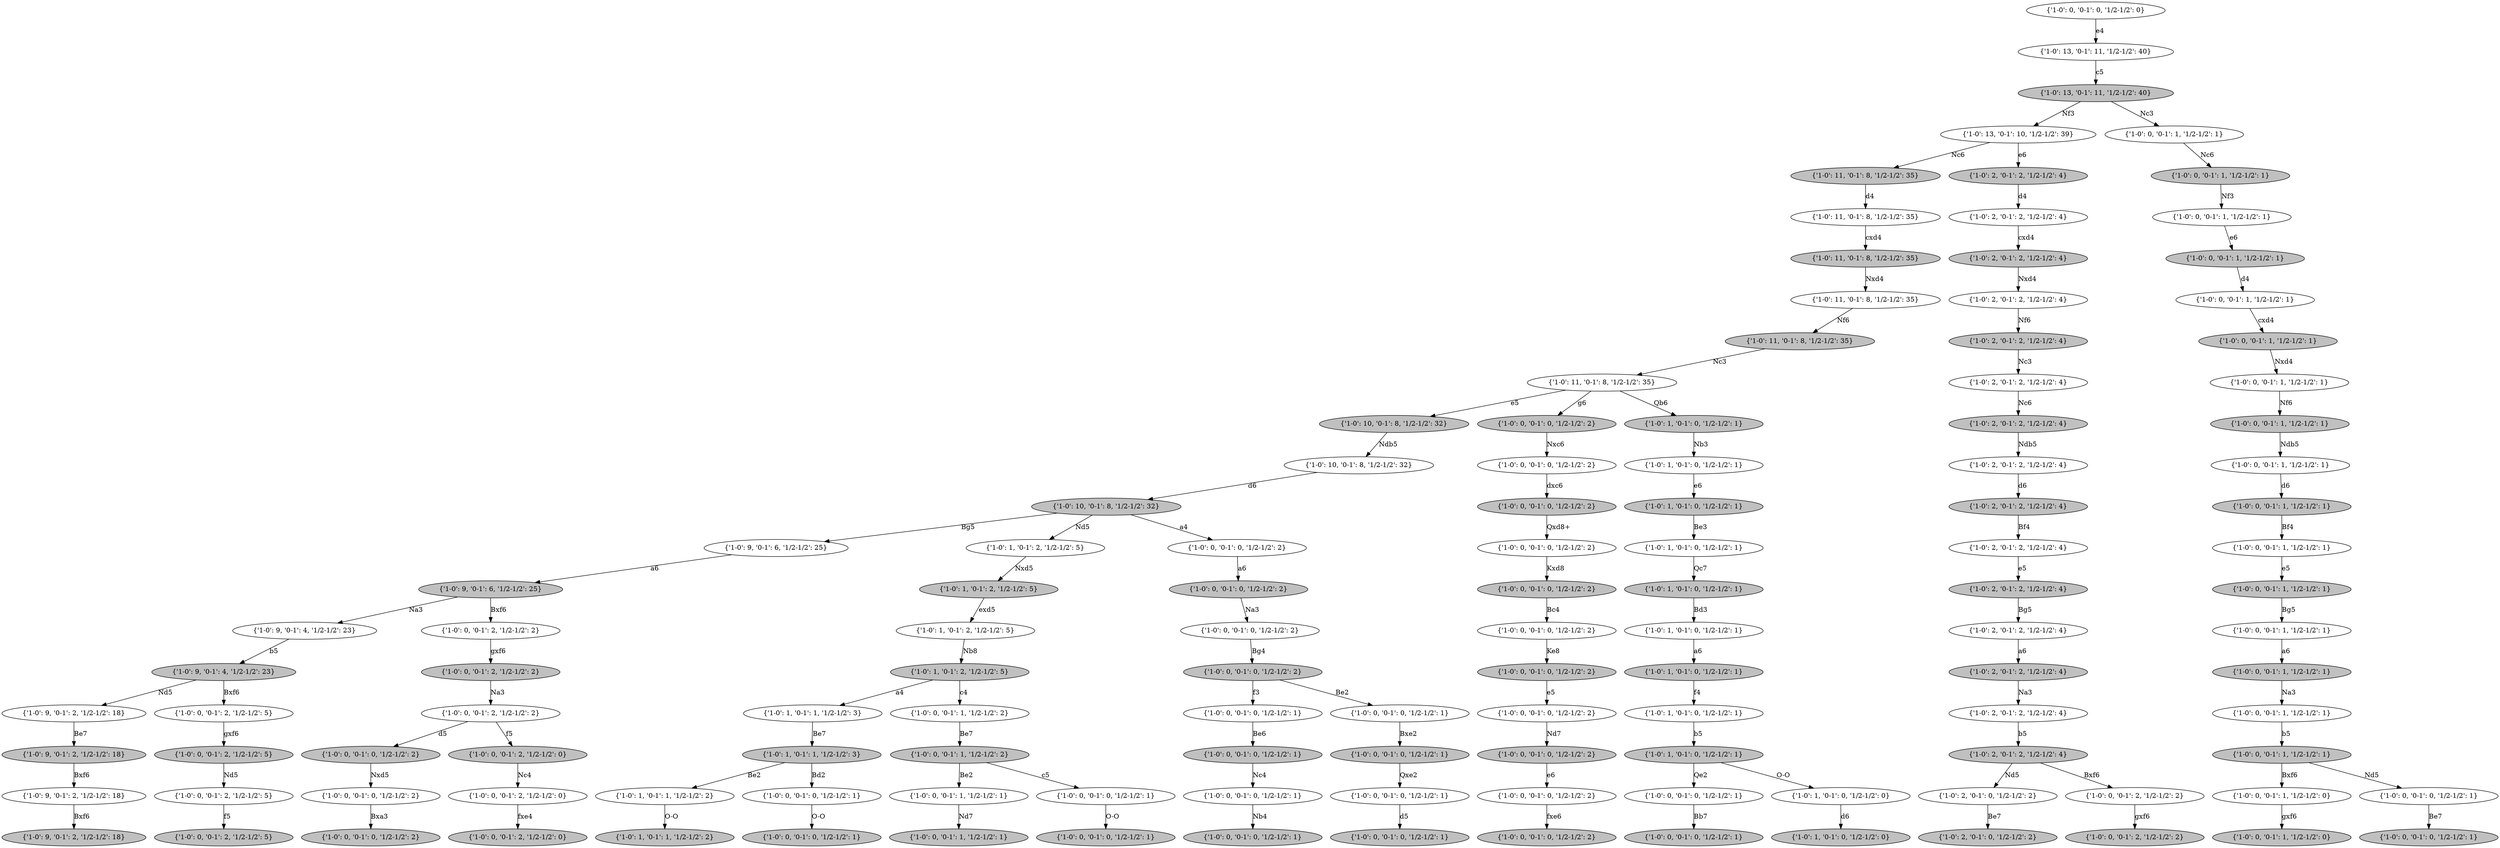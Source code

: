 digraph G {
2579537051360 [label="{'1-0': 0, '0-1': 0, '1/2-1/2': 0}" fillcolor="white", style="filled"] 
2579537051360 -> 2579537051552 [label="e4"]
2579537051552 [label="{'1-0': 13, '0-1': 11, '1/2-1/2': 40}" fillcolor="white", style="filled"] 
2579537051552 -> 2579537051600 [label="c5"]
2579537051600 [label="{'1-0': 13, '0-1': 11, '1/2-1/2': 40}" fillcolor="grey", style="filled"] 
2579537051600 -> 2579537051408 [label="Nf3"]
2579537051408 [label="{'1-0': 13, '0-1': 10, '1/2-1/2': 39}" fillcolor="white", style="filled"] 
2579537051408 -> 2579537199168 [label="Nc6"]
2579537199168 [label="{'1-0': 11, '0-1': 8, '1/2-1/2': 35}" fillcolor="grey", style="filled"] 
2579537199168 -> 2579537199216 [label="d4"]
2579537199216 [label="{'1-0': 11, '0-1': 8, '1/2-1/2': 35}" fillcolor="white", style="filled"] 
2579537199216 -> 2579537199264 [label="cxd4"]
2579537199264 [label="{'1-0': 11, '0-1': 8, '1/2-1/2': 35}" fillcolor="grey", style="filled"] 
2579537199264 -> 2579537199312 [label="Nxd4"]
2579537199312 [label="{'1-0': 11, '0-1': 8, '1/2-1/2': 35}" fillcolor="white", style="filled"] 
2579537199312 -> 2579537199360 [label="Nf6"]
2579537199360 [label="{'1-0': 11, '0-1': 8, '1/2-1/2': 35}" fillcolor="grey", style="filled"] 
2579537199360 -> 2579537199408 [label="Nc3"]
2579537199408 [label="{'1-0': 11, '0-1': 8, '1/2-1/2': 35}" fillcolor="white", style="filled"] 
2579537199408 -> 2579537199456 [label="e5"]
2579537199456 [label="{'1-0': 10, '0-1': 8, '1/2-1/2': 32}" fillcolor="grey", style="filled"] 
2579537199456 -> 2579537199504 [label="Ndb5"]
2579537199504 [label="{'1-0': 10, '0-1': 8, '1/2-1/2': 32}" fillcolor="white", style="filled"] 
2579537199504 -> 2579537199552 [label="d6"]
2579537199552 [label="{'1-0': 10, '0-1': 8, '1/2-1/2': 32}" fillcolor="grey", style="filled"] 
2579537199552 -> 2579537199600 [label="Bg5"]
2579537199600 [label="{'1-0': 9, '0-1': 6, '1/2-1/2': 25}" fillcolor="white", style="filled"] 
2579537199600 -> 2579537199648 [label="a6"]
2579537199648 [label="{'1-0': 9, '0-1': 6, '1/2-1/2': 25}" fillcolor="grey", style="filled"] 
2579537199648 -> 2579537199696 [label="Na3"]
2579537199696 [label="{'1-0': 9, '0-1': 4, '1/2-1/2': 23}" fillcolor="white", style="filled"] 
2579537199696 -> 2579537199744 [label="b5"]
2579537199744 [label="{'1-0': 9, '0-1': 4, '1/2-1/2': 23}" fillcolor="grey", style="filled"] 
2579537199744 -> 2579537199792 [label="Nd5"]
2579537199792 [label="{'1-0': 9, '0-1': 2, '1/2-1/2': 18}" fillcolor="white", style="filled"] 
2579537199792 -> 2579537199840 [label="Be7"]
2579537199840 [label="{'1-0': 9, '0-1': 2, '1/2-1/2': 18}" fillcolor="grey", style="filled"] 
2579537199840 -> 2579537199888 [label="Bxf6"]
2579537199888 [label="{'1-0': 9, '0-1': 2, '1/2-1/2': 18}" fillcolor="white", style="filled"] 
2579537199888 -> 2579537199936 [label="Bxf6"]
2579537199936 [label="{'1-0': 9, '0-1': 2, '1/2-1/2': 18}" fillcolor="grey", style="filled"] 
2579537199744 [label="{'1-0': 9, '0-1': 4, '1/2-1/2': 23}" fillcolor="grey", style="filled"] 
2579537199744 -> 2579537203200 [label="Bxf6"]
2579537203200 [label="{'1-0': 0, '0-1': 2, '1/2-1/2': 5}" fillcolor="white", style="filled"] 
2579537203200 -> 2579537203248 [label="gxf6"]
2579537203248 [label="{'1-0': 0, '0-1': 2, '1/2-1/2': 5}" fillcolor="grey", style="filled"] 
2579537203248 -> 2579537203296 [label="Nd5"]
2579537203296 [label="{'1-0': 0, '0-1': 2, '1/2-1/2': 5}" fillcolor="white", style="filled"] 
2579537203296 -> 2579537203344 [label="f5"]
2579537203344 [label="{'1-0': 0, '0-1': 2, '1/2-1/2': 5}" fillcolor="grey", style="filled"] 
2579537199648 [label="{'1-0': 9, '0-1': 6, '1/2-1/2': 25}" fillcolor="grey", style="filled"] 
2579537199648 -> 2579537213376 [label="Bxf6"]
2579537213376 [label="{'1-0': 0, '0-1': 2, '1/2-1/2': 2}" fillcolor="white", style="filled"] 
2579537213376 -> 2579537213424 [label="gxf6"]
2579537213424 [label="{'1-0': 0, '0-1': 2, '1/2-1/2': 2}" fillcolor="grey", style="filled"] 
2579537213424 -> 2579537213472 [label="Na3"]
2579537213472 [label="{'1-0': 0, '0-1': 2, '1/2-1/2': 2}" fillcolor="white", style="filled"] 
2579537213472 -> 2579537213520 [label="d5"]
2579537213520 [label="{'1-0': 0, '0-1': 0, '1/2-1/2': 2}" fillcolor="grey", style="filled"] 
2579537213520 -> 2579537213568 [label="Nxd5"]
2579537213568 [label="{'1-0': 0, '0-1': 0, '1/2-1/2': 2}" fillcolor="white", style="filled"] 
2579537213568 -> 2579537213616 [label="Bxa3"]
2579537213616 [label="{'1-0': 0, '0-1': 0, '1/2-1/2': 2}" fillcolor="grey", style="filled"] 
2579537213472 [label="{'1-0': 0, '0-1': 2, '1/2-1/2': 2}" fillcolor="white", style="filled"] 
2579537213472 -> 2579537381408 [label="f5"]
2579537381408 [label="{'1-0': 0, '0-1': 2, '1/2-1/2': 0}" fillcolor="grey", style="filled"] 
2579537381408 -> 2579537381456 [label="Nc4"]
2579537381456 [label="{'1-0': 0, '0-1': 2, '1/2-1/2': 0}" fillcolor="white", style="filled"] 
2579537381456 -> 2579537381504 [label="fxe4"]
2579537381504 [label="{'1-0': 0, '0-1': 2, '1/2-1/2': 0}" fillcolor="grey", style="filled"] 
2579537199552 [label="{'1-0': 10, '0-1': 8, '1/2-1/2': 32}" fillcolor="grey", style="filled"] 
2579537199552 -> 2579537207664 [label="Nd5"]
2579537207664 [label="{'1-0': 1, '0-1': 2, '1/2-1/2': 5}" fillcolor="white", style="filled"] 
2579537207664 -> 2579537207712 [label="Nxd5"]
2579537207712 [label="{'1-0': 1, '0-1': 2, '1/2-1/2': 5}" fillcolor="grey", style="filled"] 
2579537207712 -> 2579537207760 [label="exd5"]
2579537207760 [label="{'1-0': 1, '0-1': 2, '1/2-1/2': 5}" fillcolor="white", style="filled"] 
2579537207760 -> 2579537207808 [label="Nb8"]
2579537207808 [label="{'1-0': 1, '0-1': 2, '1/2-1/2': 5}" fillcolor="grey", style="filled"] 
2579537207808 -> 2579537207856 [label="a4"]
2579537207856 [label="{'1-0': 1, '0-1': 1, '1/2-1/2': 3}" fillcolor="white", style="filled"] 
2579537207856 -> 2579537207904 [label="Be7"]
2579537207904 [label="{'1-0': 1, '0-1': 1, '1/2-1/2': 3}" fillcolor="grey", style="filled"] 
2579537207904 -> 2579537207952 [label="Be2"]
2579537207952 [label="{'1-0': 1, '0-1': 1, '1/2-1/2': 2}" fillcolor="white", style="filled"] 
2579537207952 -> 2579537208000 [label="O-O"]
2579537208000 [label="{'1-0': 1, '0-1': 1, '1/2-1/2': 2}" fillcolor="grey", style="filled"] 
2579537207904 [label="{'1-0': 1, '0-1': 1, '1/2-1/2': 3}" fillcolor="grey", style="filled"] 
2579537207904 -> 2579538126368 [label="Bd2"]
2579538126368 [label="{'1-0': 0, '0-1': 0, '1/2-1/2': 1}" fillcolor="white", style="filled"] 
2579538126368 -> 2579538126416 [label="O-O"]
2579538126416 [label="{'1-0': 0, '0-1': 0, '1/2-1/2': 1}" fillcolor="grey", style="filled"] 
2579537207808 [label="{'1-0': 1, '0-1': 2, '1/2-1/2': 5}" fillcolor="grey", style="filled"] 
2579537207808 -> 2579537211408 [label="c4"]
2579537211408 [label="{'1-0': 0, '0-1': 1, '1/2-1/2': 2}" fillcolor="white", style="filled"] 
2579537211408 -> 2579537211456 [label="Be7"]
2579537211456 [label="{'1-0': 0, '0-1': 1, '1/2-1/2': 2}" fillcolor="grey", style="filled"] 
2579537211456 -> 2579537211504 [label="Be2"]
2579537211504 [label="{'1-0': 0, '0-1': 1, '1/2-1/2': 1}" fillcolor="white", style="filled"] 
2579537211504 -> 2579537211552 [label="Nd7"]
2579537211552 [label="{'1-0': 0, '0-1': 1, '1/2-1/2': 1}" fillcolor="grey", style="filled"] 
2579537211456 [label="{'1-0': 0, '0-1': 1, '1/2-1/2': 2}" fillcolor="grey", style="filled"] 
2579537211456 -> 2579537922848 [label="c5"]
2579537922848 [label="{'1-0': 0, '0-1': 0, '1/2-1/2': 1}" fillcolor="white", style="filled"] 
2579537922848 -> 2579537922896 [label="O-O"]
2579537922896 [label="{'1-0': 0, '0-1': 0, '1/2-1/2': 1}" fillcolor="grey", style="filled"] 
2579537199552 [label="{'1-0': 10, '0-1': 8, '1/2-1/2': 32}" fillcolor="grey", style="filled"] 
2579537199552 -> 2579539543136 [label="a4"]
2579539543136 [label="{'1-0': 0, '0-1': 0, '1/2-1/2': 2}" fillcolor="white", style="filled"] 
2579539543136 -> 2579539543184 [label="a6"]
2579539543184 [label="{'1-0': 0, '0-1': 0, '1/2-1/2': 2}" fillcolor="grey", style="filled"] 
2579539543184 -> 2579539543232 [label="Na3"]
2579539543232 [label="{'1-0': 0, '0-1': 0, '1/2-1/2': 2}" fillcolor="white", style="filled"] 
2579539543232 -> 2579539543280 [label="Bg4"]
2579539543280 [label="{'1-0': 0, '0-1': 0, '1/2-1/2': 2}" fillcolor="grey", style="filled"] 
2579539543280 -> 2579539543328 [label="f3"]
2579539543328 [label="{'1-0': 0, '0-1': 0, '1/2-1/2': 1}" fillcolor="white", style="filled"] 
2579539543328 -> 2579539543376 [label="Be6"]
2579539543376 [label="{'1-0': 0, '0-1': 0, '1/2-1/2': 1}" fillcolor="grey", style="filled"] 
2579539543376 -> 2579539543424 [label="Nc4"]
2579539543424 [label="{'1-0': 0, '0-1': 0, '1/2-1/2': 1}" fillcolor="white", style="filled"] 
2579539543424 -> 2579539543472 [label="Nb4"]
2579539543472 [label="{'1-0': 0, '0-1': 0, '1/2-1/2': 1}" fillcolor="grey", style="filled"] 
2579539543280 [label="{'1-0': 0, '0-1': 0, '1/2-1/2': 2}" fillcolor="grey", style="filled"] 
2579539543280 -> 2579539549328 [label="Be2"]
2579539549328 [label="{'1-0': 0, '0-1': 0, '1/2-1/2': 1}" fillcolor="white", style="filled"] 
2579539549328 -> 2579539549376 [label="Bxe2"]
2579539549376 [label="{'1-0': 0, '0-1': 0, '1/2-1/2': 1}" fillcolor="grey", style="filled"] 
2579539549376 -> 2579539549424 [label="Qxe2"]
2579539549424 [label="{'1-0': 0, '0-1': 0, '1/2-1/2': 1}" fillcolor="white", style="filled"] 
2579539549424 -> 2579539549472 [label="d5"]
2579539549472 [label="{'1-0': 0, '0-1': 0, '1/2-1/2': 1}" fillcolor="grey", style="filled"] 
2579537199408 [label="{'1-0': 11, '0-1': 8, '1/2-1/2': 35}" fillcolor="white", style="filled"] 
2579537199408 -> 2579539194688 [label="g6"]
2579539194688 [label="{'1-0': 0, '0-1': 0, '1/2-1/2': 2}" fillcolor="grey", style="filled"] 
2579539194688 -> 2579539194736 [label="Nxc6"]
2579539194736 [label="{'1-0': 0, '0-1': 0, '1/2-1/2': 2}" fillcolor="white", style="filled"] 
2579539194736 -> 2579539194784 [label="dxc6"]
2579539194784 [label="{'1-0': 0, '0-1': 0, '1/2-1/2': 2}" fillcolor="grey", style="filled"] 
2579539194784 -> 2579539194832 [label="Qxd8+"]
2579539194832 [label="{'1-0': 0, '0-1': 0, '1/2-1/2': 2}" fillcolor="white", style="filled"] 
2579539194832 -> 2579539194880 [label="Kxd8"]
2579539194880 [label="{'1-0': 0, '0-1': 0, '1/2-1/2': 2}" fillcolor="grey", style="filled"] 
2579539194880 -> 2579539194928 [label="Bc4"]
2579539194928 [label="{'1-0': 0, '0-1': 0, '1/2-1/2': 2}" fillcolor="white", style="filled"] 
2579539194928 -> 2579539194976 [label="Ke8"]
2579539194976 [label="{'1-0': 0, '0-1': 0, '1/2-1/2': 2}" fillcolor="grey", style="filled"] 
2579539194976 -> 2579539195024 [label="e5"]
2579539195024 [label="{'1-0': 0, '0-1': 0, '1/2-1/2': 2}" fillcolor="white", style="filled"] 
2579539195024 -> 2579539195072 [label="Nd7"]
2579539195072 [label="{'1-0': 0, '0-1': 0, '1/2-1/2': 2}" fillcolor="grey", style="filled"] 
2579539195072 -> 2579539195120 [label="e6"]
2579539195120 [label="{'1-0': 0, '0-1': 0, '1/2-1/2': 2}" fillcolor="white", style="filled"] 
2579539195120 -> 2579539195168 [label="fxe6"]
2579539195168 [label="{'1-0': 0, '0-1': 0, '1/2-1/2': 2}" fillcolor="grey", style="filled"] 
2579537199408 [label="{'1-0': 11, '0-1': 8, '1/2-1/2': 35}" fillcolor="white", style="filled"] 
2579537199408 -> 2579539725424 [label="Qb6"]
2579539725424 [label="{'1-0': 1, '0-1': 0, '1/2-1/2': 1}" fillcolor="grey", style="filled"] 
2579539725424 -> 2579539725472 [label="Nb3"]
2579539725472 [label="{'1-0': 1, '0-1': 0, '1/2-1/2': 1}" fillcolor="white", style="filled"] 
2579539725472 -> 2579539725520 [label="e6"]
2579539725520 [label="{'1-0': 1, '0-1': 0, '1/2-1/2': 1}" fillcolor="grey", style="filled"] 
2579539725520 -> 2579539725568 [label="Be3"]
2579539725568 [label="{'1-0': 1, '0-1': 0, '1/2-1/2': 1}" fillcolor="white", style="filled"] 
2579539725568 -> 2579539725616 [label="Qc7"]
2579539725616 [label="{'1-0': 1, '0-1': 0, '1/2-1/2': 1}" fillcolor="grey", style="filled"] 
2579539725616 -> 2579539725664 [label="Bd3"]
2579539725664 [label="{'1-0': 1, '0-1': 0, '1/2-1/2': 1}" fillcolor="white", style="filled"] 
2579539725664 -> 2579539725712 [label="a6"]
2579539725712 [label="{'1-0': 1, '0-1': 0, '1/2-1/2': 1}" fillcolor="grey", style="filled"] 
2579539725712 -> 2579539725760 [label="f4"]
2579539725760 [label="{'1-0': 1, '0-1': 0, '1/2-1/2': 1}" fillcolor="white", style="filled"] 
2579539725760 -> 2579539725808 [label="b5"]
2579539725808 [label="{'1-0': 1, '0-1': 0, '1/2-1/2': 1}" fillcolor="grey", style="filled"] 
2579539725808 -> 2579539725856 [label="Qe2"]
2579539725856 [label="{'1-0': 0, '0-1': 0, '1/2-1/2': 1}" fillcolor="white", style="filled"] 
2579539725856 -> 2579539725904 [label="Bb7"]
2579539725904 [label="{'1-0': 0, '0-1': 0, '1/2-1/2': 1}" fillcolor="grey", style="filled"] 
2579539725808 [label="{'1-0': 1, '0-1': 0, '1/2-1/2': 1}" fillcolor="grey", style="filled"] 
2579539725808 -> 2579539731808 [label="O-O"]
2579539731808 [label="{'1-0': 1, '0-1': 0, '1/2-1/2': 0}" fillcolor="white", style="filled"] 
2579539731808 -> 2579539731856 [label="d6"]
2579539731856 [label="{'1-0': 1, '0-1': 0, '1/2-1/2': 0}" fillcolor="grey", style="filled"] 
2579537051408 [label="{'1-0': 13, '0-1': 10, '1/2-1/2': 39}" fillcolor="white", style="filled"] 
2579537051408 -> 2579538297472 [label="e6"]
2579538297472 [label="{'1-0': 2, '0-1': 2, '1/2-1/2': 4}" fillcolor="grey", style="filled"] 
2579538297472 -> 2579538297520 [label="d4"]
2579538297520 [label="{'1-0': 2, '0-1': 2, '1/2-1/2': 4}" fillcolor="white", style="filled"] 
2579538297520 -> 2579538297568 [label="cxd4"]
2579538297568 [label="{'1-0': 2, '0-1': 2, '1/2-1/2': 4}" fillcolor="grey", style="filled"] 
2579538297568 -> 2579538297616 [label="Nxd4"]
2579538297616 [label="{'1-0': 2, '0-1': 2, '1/2-1/2': 4}" fillcolor="white", style="filled"] 
2579538297616 -> 2579538297664 [label="Nf6"]
2579538297664 [label="{'1-0': 2, '0-1': 2, '1/2-1/2': 4}" fillcolor="grey", style="filled"] 
2579538297664 -> 2579538297712 [label="Nc3"]
2579538297712 [label="{'1-0': 2, '0-1': 2, '1/2-1/2': 4}" fillcolor="white", style="filled"] 
2579538297712 -> 2579538297760 [label="Nc6"]
2579538297760 [label="{'1-0': 2, '0-1': 2, '1/2-1/2': 4}" fillcolor="grey", style="filled"] 
2579538297760 -> 2579538297808 [label="Ndb5"]
2579538297808 [label="{'1-0': 2, '0-1': 2, '1/2-1/2': 4}" fillcolor="white", style="filled"] 
2579538297808 -> 2579538297856 [label="d6"]
2579538297856 [label="{'1-0': 2, '0-1': 2, '1/2-1/2': 4}" fillcolor="grey", style="filled"] 
2579538297856 -> 2579538297904 [label="Bf4"]
2579538297904 [label="{'1-0': 2, '0-1': 2, '1/2-1/2': 4}" fillcolor="white", style="filled"] 
2579538297904 -> 2579538297952 [label="e5"]
2579538297952 [label="{'1-0': 2, '0-1': 2, '1/2-1/2': 4}" fillcolor="grey", style="filled"] 
2579538297952 -> 2579538298000 [label="Bg5"]
2579538298000 [label="{'1-0': 2, '0-1': 2, '1/2-1/2': 4}" fillcolor="white", style="filled"] 
2579538298000 -> 2579538298048 [label="a6"]
2579538298048 [label="{'1-0': 2, '0-1': 2, '1/2-1/2': 4}" fillcolor="grey", style="filled"] 
2579538298048 -> 2579538298096 [label="Na3"]
2579538298096 [label="{'1-0': 2, '0-1': 2, '1/2-1/2': 4}" fillcolor="white", style="filled"] 
2579538298096 -> 2579538298144 [label="b5"]
2579538298144 [label="{'1-0': 2, '0-1': 2, '1/2-1/2': 4}" fillcolor="grey", style="filled"] 
2579538298144 -> 2579538298192 [label="Nd5"]
2579538298192 [label="{'1-0': 2, '0-1': 0, '1/2-1/2': 2}" fillcolor="white", style="filled"] 
2579538298192 -> 2579538298240 [label="Be7"]
2579538298240 [label="{'1-0': 2, '0-1': 0, '1/2-1/2': 2}" fillcolor="grey", style="filled"] 
2579538298144 [label="{'1-0': 2, '0-1': 2, '1/2-1/2': 4}" fillcolor="grey", style="filled"] 
2579538298144 -> 2579538301552 [label="Bxf6"]
2579538301552 [label="{'1-0': 0, '0-1': 2, '1/2-1/2': 2}" fillcolor="white", style="filled"] 
2579538301552 -> 2579538301600 [label="gxf6"]
2579538301600 [label="{'1-0': 0, '0-1': 2, '1/2-1/2': 2}" fillcolor="grey", style="filled"] 
2579537051600 [label="{'1-0': 13, '0-1': 11, '1/2-1/2': 40}" fillcolor="grey", style="filled"] 
2579537051600 -> 2579539737088 [label="Nc3"]
2579539737088 [label="{'1-0': 0, '0-1': 1, '1/2-1/2': 1}" fillcolor="white", style="filled"] 
2579539737088 -> 2579539737136 [label="Nc6"]
2579539737136 [label="{'1-0': 0, '0-1': 1, '1/2-1/2': 1}" fillcolor="grey", style="filled"] 
2579539737136 -> 2579539737184 [label="Nf3"]
2579539737184 [label="{'1-0': 0, '0-1': 1, '1/2-1/2': 1}" fillcolor="white", style="filled"] 
2579539737184 -> 2579539737232 [label="e6"]
2579539737232 [label="{'1-0': 0, '0-1': 1, '1/2-1/2': 1}" fillcolor="grey", style="filled"] 
2579539737232 -> 2579539737280 [label="d4"]
2579539737280 [label="{'1-0': 0, '0-1': 1, '1/2-1/2': 1}" fillcolor="white", style="filled"] 
2579539737280 -> 2579539737328 [label="cxd4"]
2579539737328 [label="{'1-0': 0, '0-1': 1, '1/2-1/2': 1}" fillcolor="grey", style="filled"] 
2579539737328 -> 2579539737376 [label="Nxd4"]
2579539737376 [label="{'1-0': 0, '0-1': 1, '1/2-1/2': 1}" fillcolor="white", style="filled"] 
2579539737376 -> 2579539737424 [label="Nf6"]
2579539737424 [label="{'1-0': 0, '0-1': 1, '1/2-1/2': 1}" fillcolor="grey", style="filled"] 
2579539737424 -> 2579539737472 [label="Ndb5"]
2579539737472 [label="{'1-0': 0, '0-1': 1, '1/2-1/2': 1}" fillcolor="white", style="filled"] 
2579539737472 -> 2579539737520 [label="d6"]
2579539737520 [label="{'1-0': 0, '0-1': 1, '1/2-1/2': 1}" fillcolor="grey", style="filled"] 
2579539737520 -> 2579539737568 [label="Bf4"]
2579539737568 [label="{'1-0': 0, '0-1': 1, '1/2-1/2': 1}" fillcolor="white", style="filled"] 
2579539737568 -> 2579539737616 [label="e5"]
2579539737616 [label="{'1-0': 0, '0-1': 1, '1/2-1/2': 1}" fillcolor="grey", style="filled"] 
2579539737616 -> 2579539737664 [label="Bg5"]
2579539737664 [label="{'1-0': 0, '0-1': 1, '1/2-1/2': 1}" fillcolor="white", style="filled"] 
2579539737664 -> 2579539737712 [label="a6"]
2579539737712 [label="{'1-0': 0, '0-1': 1, '1/2-1/2': 1}" fillcolor="grey", style="filled"] 
2579539737712 -> 2579539737760 [label="Na3"]
2579539737760 [label="{'1-0': 0, '0-1': 1, '1/2-1/2': 1}" fillcolor="white", style="filled"] 
2579539737760 -> 2579539737808 [label="b5"]
2579539737808 [label="{'1-0': 0, '0-1': 1, '1/2-1/2': 1}" fillcolor="grey", style="filled"] 
2579539737808 -> 2579539737856 [label="Bxf6"]
2579539737856 [label="{'1-0': 0, '0-1': 1, '1/2-1/2': 0}" fillcolor="white", style="filled"] 
2579539737856 -> 2579539737904 [label="gxf6"]
2579539737904 [label="{'1-0': 0, '0-1': 1, '1/2-1/2': 0}" fillcolor="grey", style="filled"] 
2579539737808 [label="{'1-0': 0, '0-1': 1, '1/2-1/2': 1}" fillcolor="grey", style="filled"] 
2579539737808 -> 2579539922320 [label="Nd5"]
2579539922320 [label="{'1-0': 0, '0-1': 0, '1/2-1/2': 1}" fillcolor="white", style="filled"] 
2579539922320 -> 2579539922368 [label="Be7"]
2579539922368 [label="{'1-0': 0, '0-1': 0, '1/2-1/2': 1}" fillcolor="grey", style="filled"] 
}
